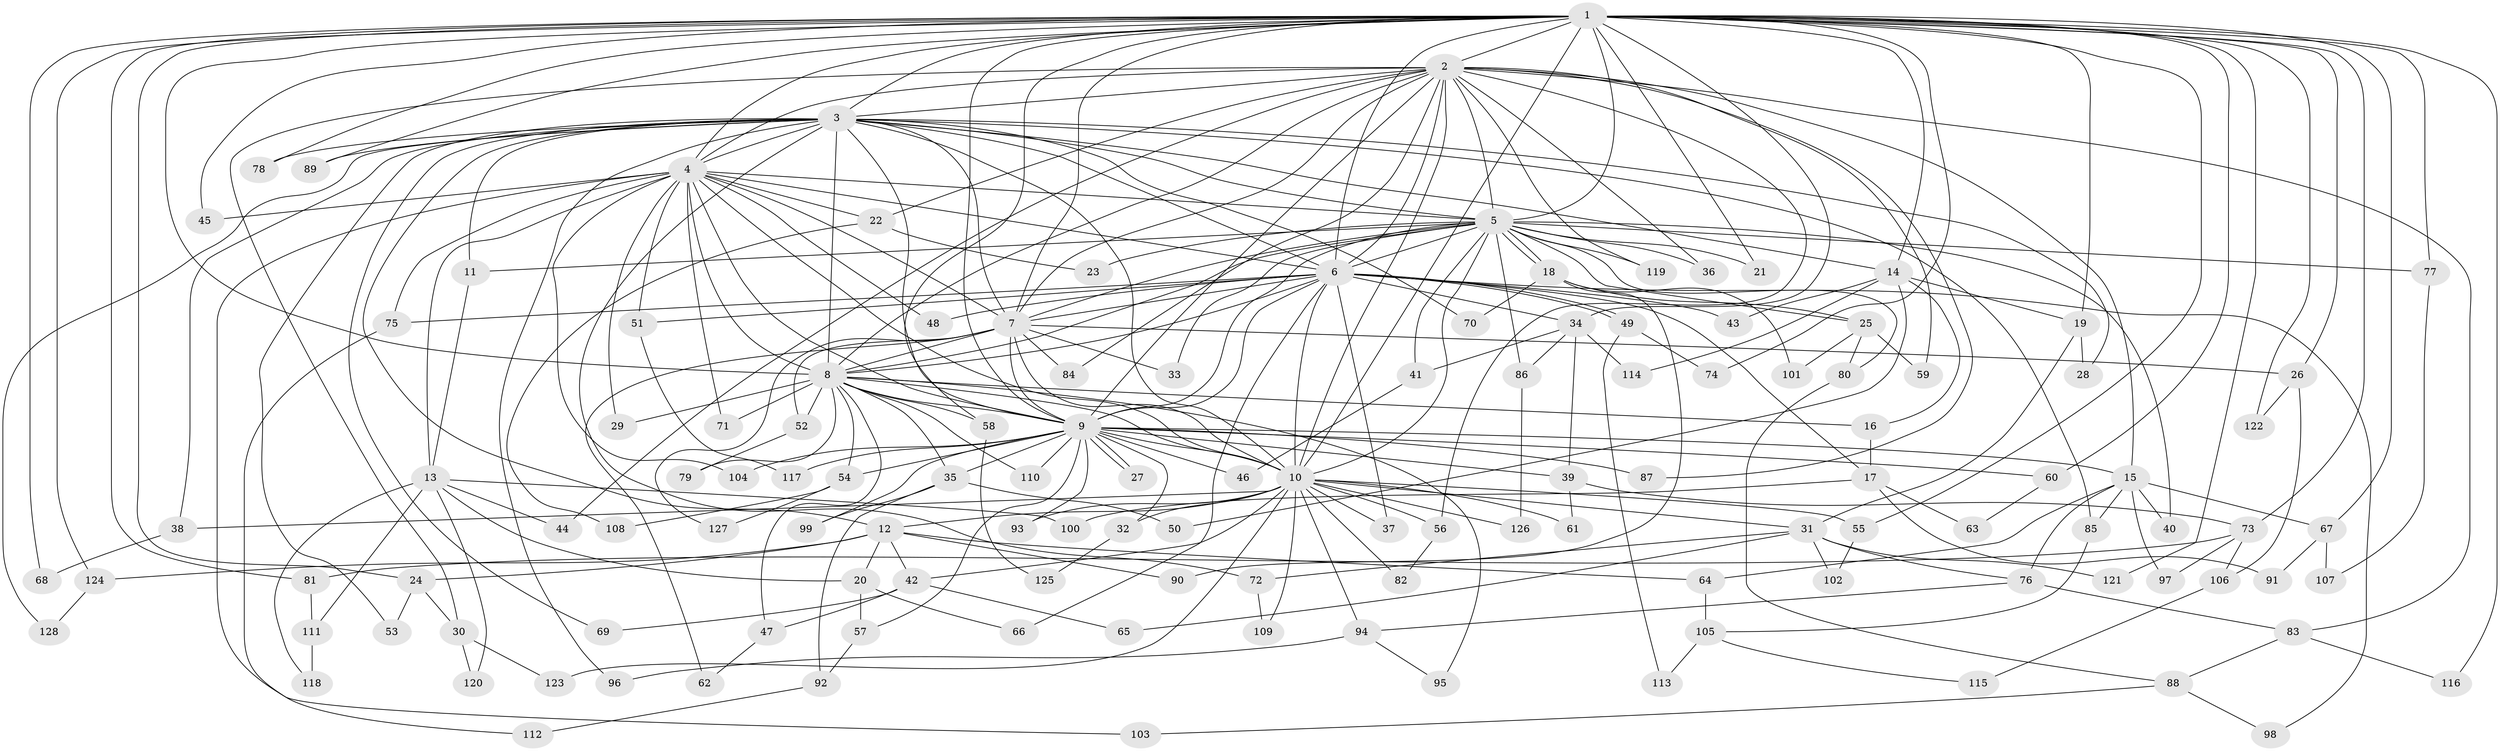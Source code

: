 // coarse degree distribution, {25: 0.022222222222222223, 19: 0.011111111111111112, 21: 0.022222222222222223, 12: 0.011111111111111112, 15: 0.011111111111111112, 11: 0.011111111111111112, 3: 0.16666666666666666, 16: 0.011111111111111112, 8: 0.022222222222222223, 10: 0.011111111111111112, 6: 0.022222222222222223, 5: 0.05555555555555555, 4: 0.12222222222222222, 2: 0.4666666666666667, 1: 0.022222222222222223, 7: 0.011111111111111112}
// Generated by graph-tools (version 1.1) at 2025/49/03/04/25 22:49:57]
// undirected, 128 vertices, 281 edges
graph export_dot {
  node [color=gray90,style=filled];
  1;
  2;
  3;
  4;
  5;
  6;
  7;
  8;
  9;
  10;
  11;
  12;
  13;
  14;
  15;
  16;
  17;
  18;
  19;
  20;
  21;
  22;
  23;
  24;
  25;
  26;
  27;
  28;
  29;
  30;
  31;
  32;
  33;
  34;
  35;
  36;
  37;
  38;
  39;
  40;
  41;
  42;
  43;
  44;
  45;
  46;
  47;
  48;
  49;
  50;
  51;
  52;
  53;
  54;
  55;
  56;
  57;
  58;
  59;
  60;
  61;
  62;
  63;
  64;
  65;
  66;
  67;
  68;
  69;
  70;
  71;
  72;
  73;
  74;
  75;
  76;
  77;
  78;
  79;
  80;
  81;
  82;
  83;
  84;
  85;
  86;
  87;
  88;
  89;
  90;
  91;
  92;
  93;
  94;
  95;
  96;
  97;
  98;
  99;
  100;
  101;
  102;
  103;
  104;
  105;
  106;
  107;
  108;
  109;
  110;
  111;
  112;
  113;
  114;
  115;
  116;
  117;
  118;
  119;
  120;
  121;
  122;
  123;
  124;
  125;
  126;
  127;
  128;
  1 -- 2;
  1 -- 3;
  1 -- 4;
  1 -- 5;
  1 -- 6;
  1 -- 7;
  1 -- 8;
  1 -- 9;
  1 -- 10;
  1 -- 14;
  1 -- 19;
  1 -- 21;
  1 -- 24;
  1 -- 26;
  1 -- 34;
  1 -- 45;
  1 -- 55;
  1 -- 58;
  1 -- 60;
  1 -- 67;
  1 -- 68;
  1 -- 73;
  1 -- 74;
  1 -- 77;
  1 -- 78;
  1 -- 81;
  1 -- 89;
  1 -- 116;
  1 -- 121;
  1 -- 122;
  1 -- 124;
  2 -- 3;
  2 -- 4;
  2 -- 5;
  2 -- 6;
  2 -- 7;
  2 -- 8;
  2 -- 9;
  2 -- 10;
  2 -- 15;
  2 -- 22;
  2 -- 30;
  2 -- 36;
  2 -- 44;
  2 -- 56;
  2 -- 59;
  2 -- 83;
  2 -- 84;
  2 -- 87;
  2 -- 119;
  3 -- 4;
  3 -- 5;
  3 -- 6;
  3 -- 7;
  3 -- 8;
  3 -- 9;
  3 -- 10;
  3 -- 11;
  3 -- 12;
  3 -- 14;
  3 -- 28;
  3 -- 38;
  3 -- 53;
  3 -- 69;
  3 -- 70;
  3 -- 72;
  3 -- 78;
  3 -- 85;
  3 -- 89;
  3 -- 96;
  3 -- 128;
  4 -- 5;
  4 -- 6;
  4 -- 7;
  4 -- 8;
  4 -- 9;
  4 -- 10;
  4 -- 13;
  4 -- 22;
  4 -- 29;
  4 -- 45;
  4 -- 48;
  4 -- 51;
  4 -- 71;
  4 -- 75;
  4 -- 103;
  4 -- 104;
  5 -- 6;
  5 -- 7;
  5 -- 8;
  5 -- 9;
  5 -- 10;
  5 -- 11;
  5 -- 18;
  5 -- 18;
  5 -- 21;
  5 -- 23;
  5 -- 25;
  5 -- 33;
  5 -- 36;
  5 -- 40;
  5 -- 41;
  5 -- 77;
  5 -- 80;
  5 -- 86;
  5 -- 119;
  6 -- 7;
  6 -- 8;
  6 -- 9;
  6 -- 10;
  6 -- 17;
  6 -- 34;
  6 -- 37;
  6 -- 43;
  6 -- 48;
  6 -- 49;
  6 -- 49;
  6 -- 51;
  6 -- 66;
  6 -- 75;
  6 -- 98;
  7 -- 8;
  7 -- 9;
  7 -- 10;
  7 -- 26;
  7 -- 33;
  7 -- 52;
  7 -- 62;
  7 -- 84;
  7 -- 127;
  8 -- 9;
  8 -- 10;
  8 -- 16;
  8 -- 29;
  8 -- 35;
  8 -- 47;
  8 -- 52;
  8 -- 54;
  8 -- 58;
  8 -- 71;
  8 -- 79;
  8 -- 95;
  8 -- 110;
  9 -- 10;
  9 -- 15;
  9 -- 27;
  9 -- 27;
  9 -- 32;
  9 -- 35;
  9 -- 39;
  9 -- 46;
  9 -- 54;
  9 -- 57;
  9 -- 60;
  9 -- 87;
  9 -- 93;
  9 -- 99;
  9 -- 104;
  9 -- 110;
  9 -- 117;
  10 -- 12;
  10 -- 31;
  10 -- 32;
  10 -- 37;
  10 -- 38;
  10 -- 42;
  10 -- 55;
  10 -- 56;
  10 -- 61;
  10 -- 82;
  10 -- 93;
  10 -- 94;
  10 -- 109;
  10 -- 123;
  10 -- 126;
  11 -- 13;
  12 -- 20;
  12 -- 24;
  12 -- 42;
  12 -- 64;
  12 -- 90;
  12 -- 124;
  13 -- 20;
  13 -- 44;
  13 -- 100;
  13 -- 111;
  13 -- 118;
  13 -- 120;
  14 -- 16;
  14 -- 19;
  14 -- 43;
  14 -- 50;
  14 -- 114;
  15 -- 40;
  15 -- 64;
  15 -- 67;
  15 -- 76;
  15 -- 85;
  15 -- 97;
  16 -- 17;
  17 -- 63;
  17 -- 91;
  17 -- 100;
  18 -- 25;
  18 -- 70;
  18 -- 90;
  18 -- 101;
  19 -- 28;
  19 -- 31;
  20 -- 57;
  20 -- 66;
  22 -- 23;
  22 -- 108;
  24 -- 30;
  24 -- 53;
  25 -- 59;
  25 -- 80;
  25 -- 101;
  26 -- 106;
  26 -- 122;
  30 -- 120;
  30 -- 123;
  31 -- 65;
  31 -- 72;
  31 -- 76;
  31 -- 102;
  31 -- 121;
  32 -- 125;
  34 -- 39;
  34 -- 41;
  34 -- 86;
  34 -- 114;
  35 -- 50;
  35 -- 92;
  35 -- 99;
  38 -- 68;
  39 -- 61;
  39 -- 73;
  41 -- 46;
  42 -- 47;
  42 -- 65;
  42 -- 69;
  47 -- 62;
  49 -- 74;
  49 -- 113;
  51 -- 117;
  52 -- 79;
  54 -- 108;
  54 -- 127;
  55 -- 102;
  56 -- 82;
  57 -- 92;
  58 -- 125;
  60 -- 63;
  64 -- 105;
  67 -- 91;
  67 -- 107;
  72 -- 109;
  73 -- 81;
  73 -- 97;
  73 -- 106;
  75 -- 112;
  76 -- 83;
  76 -- 94;
  77 -- 107;
  80 -- 88;
  81 -- 111;
  83 -- 88;
  83 -- 116;
  85 -- 105;
  86 -- 126;
  88 -- 98;
  88 -- 103;
  92 -- 112;
  94 -- 95;
  94 -- 96;
  105 -- 113;
  105 -- 115;
  106 -- 115;
  111 -- 118;
  124 -- 128;
}
